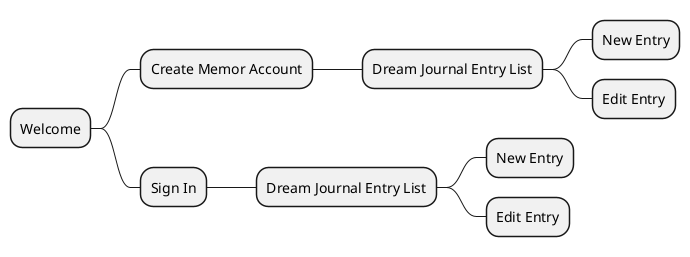 @startmindmap
* Welcome

** Create Memor Account
*** Dream Journal Entry List
**** New Entry
**** Edit Entry

** Sign In
*** Dream Journal Entry List
**** New Entry
**** Edit Entry
@endmindmap